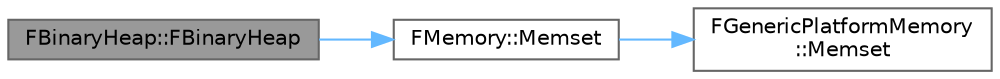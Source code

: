 digraph "FBinaryHeap::FBinaryHeap"
{
 // INTERACTIVE_SVG=YES
 // LATEX_PDF_SIZE
  bgcolor="transparent";
  edge [fontname=Helvetica,fontsize=10,labelfontname=Helvetica,labelfontsize=10];
  node [fontname=Helvetica,fontsize=10,shape=box,height=0.2,width=0.4];
  rankdir="LR";
  Node1 [id="Node000001",label="FBinaryHeap::FBinaryHeap",height=0.2,width=0.4,color="gray40", fillcolor="grey60", style="filled", fontcolor="black",tooltip=" "];
  Node1 -> Node2 [id="edge1_Node000001_Node000002",color="steelblue1",style="solid",tooltip=" "];
  Node2 [id="Node000002",label="FMemory::Memset",height=0.2,width=0.4,color="grey40", fillcolor="white", style="filled",URL="$de/d4a/structFMemory.html#a43a3e8842ca723b208628f1bcdde41a0",tooltip=" "];
  Node2 -> Node3 [id="edge2_Node000002_Node000003",color="steelblue1",style="solid",tooltip=" "];
  Node3 [id="Node000003",label="FGenericPlatformMemory\l::Memset",height=0.2,width=0.4,color="grey40", fillcolor="white", style="filled",URL="$d3/dfd/structFGenericPlatformMemory.html#a2a4b5993572aea4816cf4d77503358ed",tooltip=" "];
}

